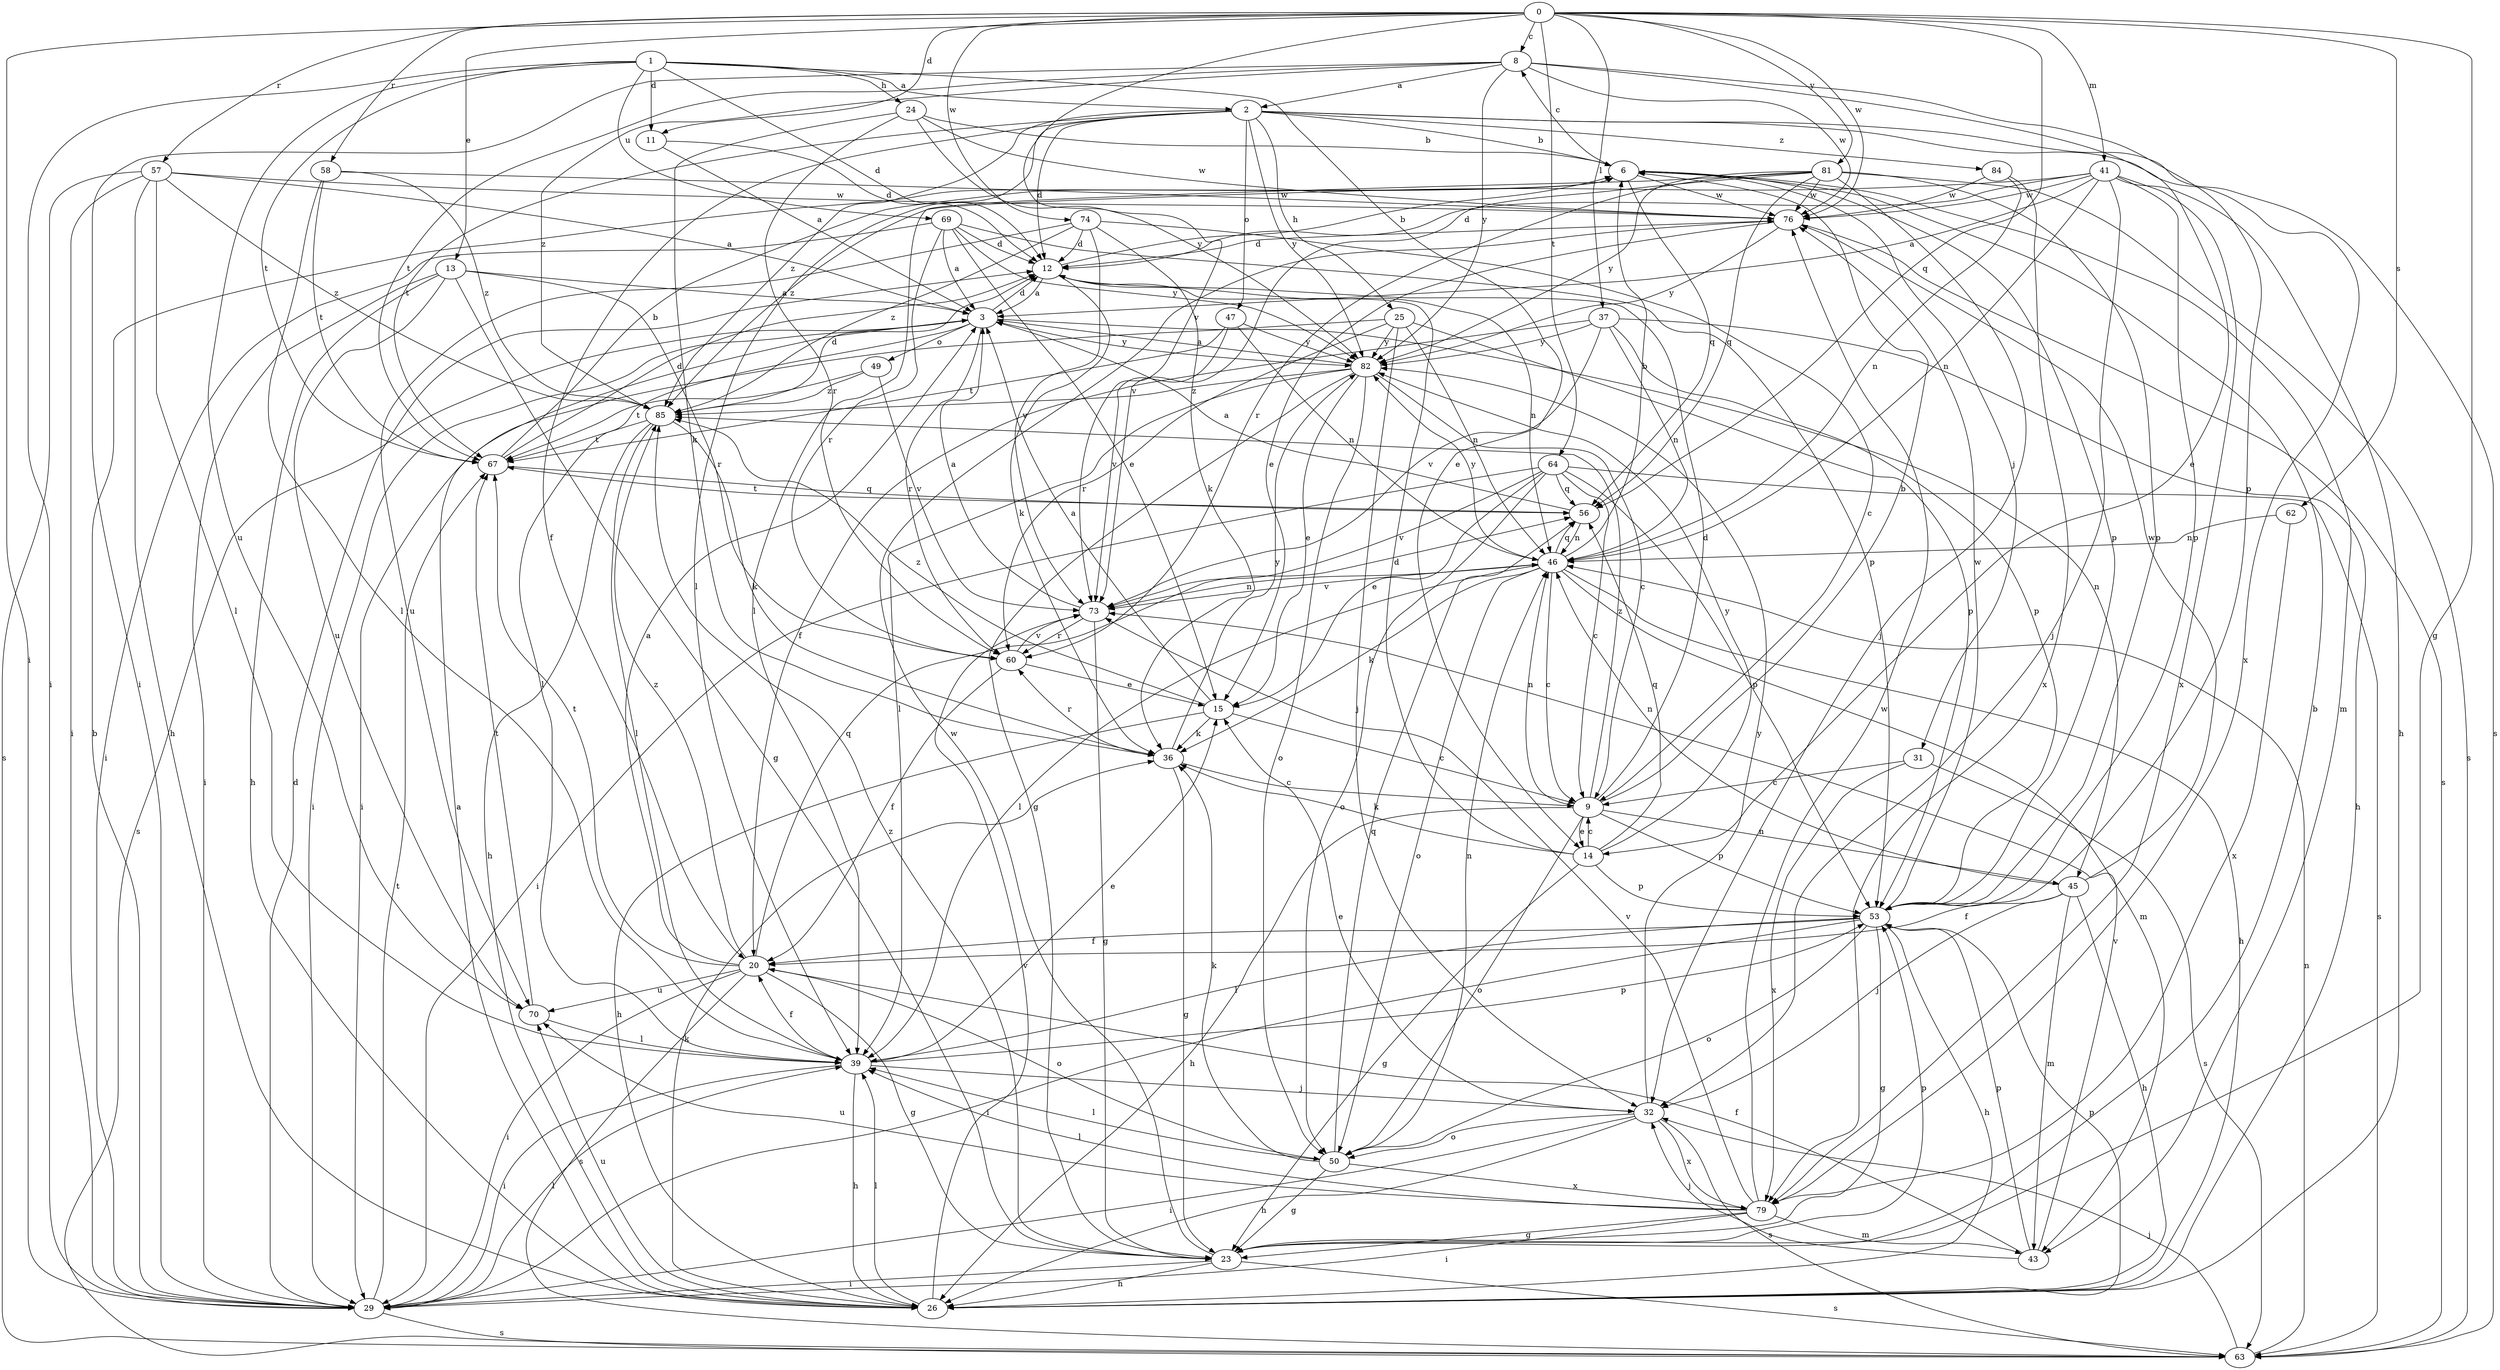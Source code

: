 strict digraph  {
0;
1;
2;
3;
6;
8;
9;
11;
12;
13;
14;
15;
20;
23;
24;
25;
26;
29;
31;
32;
36;
37;
39;
41;
43;
45;
46;
47;
49;
50;
53;
56;
57;
58;
60;
62;
63;
64;
67;
69;
70;
73;
74;
76;
79;
81;
82;
84;
85;
0 -> 8  [label=c];
0 -> 11  [label=d];
0 -> 13  [label=e];
0 -> 23  [label=g];
0 -> 29  [label=i];
0 -> 37  [label=l];
0 -> 41  [label=m];
0 -> 56  [label=q];
0 -> 57  [label=r];
0 -> 58  [label=r];
0 -> 62  [label=s];
0 -> 64  [label=t];
0 -> 73  [label=v];
0 -> 74  [label=w];
0 -> 76  [label=w];
0 -> 81  [label=y];
1 -> 2  [label=a];
1 -> 11  [label=d];
1 -> 12  [label=d];
1 -> 14  [label=e];
1 -> 24  [label=h];
1 -> 29  [label=i];
1 -> 67  [label=t];
1 -> 69  [label=u];
1 -> 70  [label=u];
2 -> 6  [label=b];
2 -> 12  [label=d];
2 -> 20  [label=f];
2 -> 25  [label=h];
2 -> 39  [label=l];
2 -> 47  [label=o];
2 -> 63  [label=s];
2 -> 67  [label=t];
2 -> 79  [label=x];
2 -> 82  [label=y];
2 -> 84  [label=z];
2 -> 85  [label=z];
3 -> 12  [label=d];
3 -> 29  [label=i];
3 -> 39  [label=l];
3 -> 45  [label=n];
3 -> 49  [label=o];
3 -> 60  [label=r];
3 -> 63  [label=s];
3 -> 82  [label=y];
6 -> 8  [label=c];
6 -> 31  [label=j];
6 -> 43  [label=m];
6 -> 53  [label=p];
6 -> 56  [label=q];
6 -> 76  [label=w];
8 -> 2  [label=a];
8 -> 14  [label=e];
8 -> 29  [label=i];
8 -> 53  [label=p];
8 -> 67  [label=t];
8 -> 76  [label=w];
8 -> 82  [label=y];
8 -> 85  [label=z];
9 -> 6  [label=b];
9 -> 12  [label=d];
9 -> 14  [label=e];
9 -> 26  [label=h];
9 -> 45  [label=n];
9 -> 46  [label=n];
9 -> 50  [label=o];
9 -> 53  [label=p];
9 -> 85  [label=z];
11 -> 3  [label=a];
11 -> 12  [label=d];
12 -> 3  [label=a];
12 -> 6  [label=b];
12 -> 36  [label=k];
12 -> 46  [label=n];
13 -> 3  [label=a];
13 -> 23  [label=g];
13 -> 26  [label=h];
13 -> 29  [label=i];
13 -> 60  [label=r];
13 -> 70  [label=u];
14 -> 9  [label=c];
14 -> 12  [label=d];
14 -> 23  [label=g];
14 -> 36  [label=k];
14 -> 53  [label=p];
14 -> 56  [label=q];
14 -> 82  [label=y];
15 -> 3  [label=a];
15 -> 9  [label=c];
15 -> 26  [label=h];
15 -> 36  [label=k];
15 -> 85  [label=z];
20 -> 3  [label=a];
20 -> 23  [label=g];
20 -> 29  [label=i];
20 -> 50  [label=o];
20 -> 56  [label=q];
20 -> 63  [label=s];
20 -> 67  [label=t];
20 -> 70  [label=u];
20 -> 85  [label=z];
23 -> 6  [label=b];
23 -> 26  [label=h];
23 -> 29  [label=i];
23 -> 53  [label=p];
23 -> 63  [label=s];
23 -> 76  [label=w];
23 -> 85  [label=z];
24 -> 6  [label=b];
24 -> 36  [label=k];
24 -> 60  [label=r];
24 -> 76  [label=w];
24 -> 82  [label=y];
25 -> 29  [label=i];
25 -> 32  [label=j];
25 -> 46  [label=n];
25 -> 53  [label=p];
25 -> 60  [label=r];
25 -> 82  [label=y];
26 -> 3  [label=a];
26 -> 36  [label=k];
26 -> 39  [label=l];
26 -> 53  [label=p];
26 -> 70  [label=u];
26 -> 73  [label=v];
29 -> 6  [label=b];
29 -> 12  [label=d];
29 -> 39  [label=l];
29 -> 63  [label=s];
29 -> 67  [label=t];
31 -> 9  [label=c];
31 -> 63  [label=s];
31 -> 79  [label=x];
32 -> 15  [label=e];
32 -> 26  [label=h];
32 -> 29  [label=i];
32 -> 50  [label=o];
32 -> 63  [label=s];
32 -> 79  [label=x];
32 -> 82  [label=y];
36 -> 9  [label=c];
36 -> 23  [label=g];
36 -> 60  [label=r];
36 -> 82  [label=y];
37 -> 20  [label=f];
37 -> 26  [label=h];
37 -> 46  [label=n];
37 -> 53  [label=p];
37 -> 73  [label=v];
37 -> 82  [label=y];
39 -> 15  [label=e];
39 -> 20  [label=f];
39 -> 26  [label=h];
39 -> 29  [label=i];
39 -> 32  [label=j];
39 -> 53  [label=p];
41 -> 3  [label=a];
41 -> 12  [label=d];
41 -> 26  [label=h];
41 -> 32  [label=j];
41 -> 46  [label=n];
41 -> 53  [label=p];
41 -> 76  [label=w];
41 -> 79  [label=x];
41 -> 85  [label=z];
43 -> 20  [label=f];
43 -> 32  [label=j];
43 -> 53  [label=p];
43 -> 73  [label=v];
45 -> 20  [label=f];
45 -> 26  [label=h];
45 -> 32  [label=j];
45 -> 43  [label=m];
45 -> 46  [label=n];
45 -> 76  [label=w];
46 -> 6  [label=b];
46 -> 9  [label=c];
46 -> 26  [label=h];
46 -> 36  [label=k];
46 -> 39  [label=l];
46 -> 43  [label=m];
46 -> 50  [label=o];
46 -> 56  [label=q];
46 -> 73  [label=v];
46 -> 82  [label=y];
47 -> 46  [label=n];
47 -> 67  [label=t];
47 -> 73  [label=v];
47 -> 82  [label=y];
49 -> 67  [label=t];
49 -> 73  [label=v];
49 -> 85  [label=z];
50 -> 23  [label=g];
50 -> 36  [label=k];
50 -> 39  [label=l];
50 -> 46  [label=n];
50 -> 56  [label=q];
50 -> 79  [label=x];
53 -> 20  [label=f];
53 -> 23  [label=g];
53 -> 26  [label=h];
53 -> 29  [label=i];
53 -> 39  [label=l];
53 -> 50  [label=o];
53 -> 76  [label=w];
56 -> 3  [label=a];
56 -> 46  [label=n];
56 -> 67  [label=t];
57 -> 3  [label=a];
57 -> 26  [label=h];
57 -> 29  [label=i];
57 -> 39  [label=l];
57 -> 63  [label=s];
57 -> 76  [label=w];
57 -> 85  [label=z];
58 -> 39  [label=l];
58 -> 67  [label=t];
58 -> 76  [label=w];
58 -> 85  [label=z];
60 -> 15  [label=e];
60 -> 20  [label=f];
60 -> 73  [label=v];
62 -> 46  [label=n];
62 -> 79  [label=x];
63 -> 32  [label=j];
63 -> 46  [label=n];
64 -> 9  [label=c];
64 -> 15  [label=e];
64 -> 29  [label=i];
64 -> 50  [label=o];
64 -> 53  [label=p];
64 -> 56  [label=q];
64 -> 63  [label=s];
64 -> 73  [label=v];
67 -> 6  [label=b];
67 -> 12  [label=d];
67 -> 56  [label=q];
69 -> 3  [label=a];
69 -> 12  [label=d];
69 -> 15  [label=e];
69 -> 29  [label=i];
69 -> 53  [label=p];
69 -> 60  [label=r];
69 -> 82  [label=y];
70 -> 39  [label=l];
70 -> 67  [label=t];
73 -> 3  [label=a];
73 -> 23  [label=g];
73 -> 46  [label=n];
73 -> 60  [label=r];
74 -> 9  [label=c];
74 -> 12  [label=d];
74 -> 36  [label=k];
74 -> 70  [label=u];
74 -> 73  [label=v];
74 -> 85  [label=z];
76 -> 12  [label=d];
76 -> 15  [label=e];
76 -> 63  [label=s];
76 -> 82  [label=y];
79 -> 23  [label=g];
79 -> 29  [label=i];
79 -> 39  [label=l];
79 -> 43  [label=m];
79 -> 70  [label=u];
79 -> 73  [label=v];
79 -> 76  [label=w];
81 -> 32  [label=j];
81 -> 39  [label=l];
81 -> 53  [label=p];
81 -> 56  [label=q];
81 -> 60  [label=r];
81 -> 63  [label=s];
81 -> 73  [label=v];
81 -> 76  [label=w];
81 -> 82  [label=y];
82 -> 3  [label=a];
82 -> 9  [label=c];
82 -> 15  [label=e];
82 -> 23  [label=g];
82 -> 39  [label=l];
82 -> 50  [label=o];
82 -> 85  [label=z];
84 -> 46  [label=n];
84 -> 76  [label=w];
84 -> 79  [label=x];
85 -> 12  [label=d];
85 -> 26  [label=h];
85 -> 36  [label=k];
85 -> 39  [label=l];
85 -> 67  [label=t];
}
